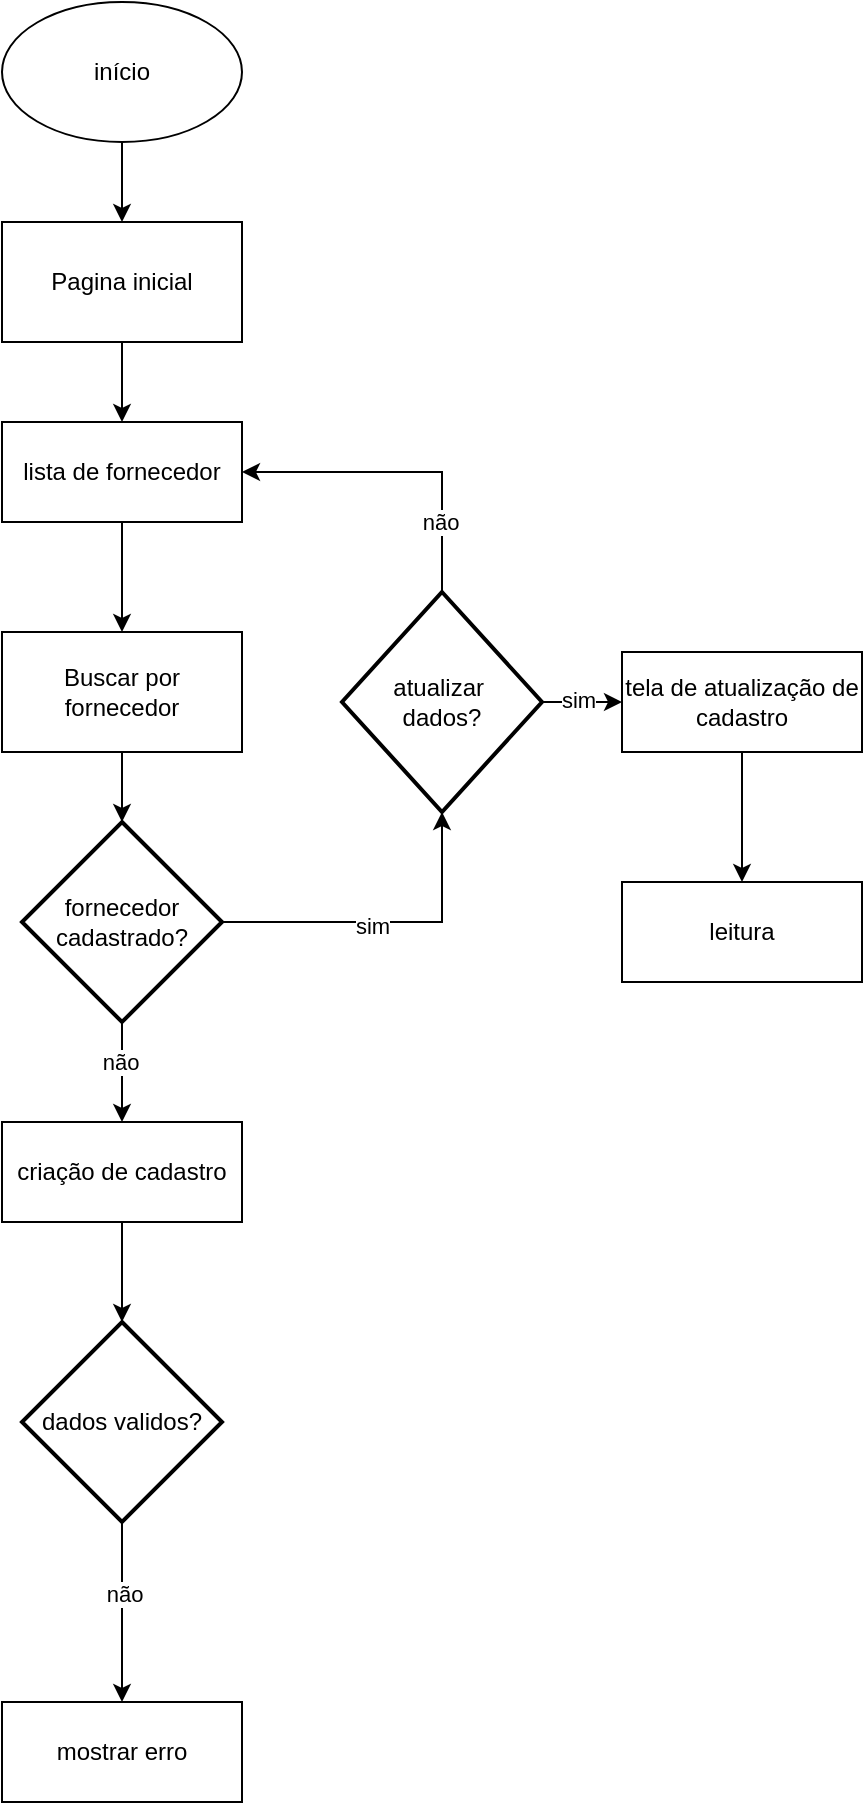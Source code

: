 <mxfile version="24.4.13" type="device">
  <diagram name="Página-1" id="fzBaSC32xhZnemHiDt31">
    <mxGraphModel dx="1434" dy="1941" grid="1" gridSize="10" guides="1" tooltips="1" connect="1" arrows="1" fold="1" page="1" pageScale="1" pageWidth="827" pageHeight="1169" math="0" shadow="0">
      <root>
        <mxCell id="0" />
        <mxCell id="1" parent="0" />
        <mxCell id="4hD5nL2gyvpo3hoIl7UX-3" value="" style="edgeStyle=orthogonalEdgeStyle;rounded=0;orthogonalLoop=1;jettySize=auto;html=1;" edge="1" parent="1" source="rr6VjP5Ene6Xwm0-y9D6-1" target="4hD5nL2gyvpo3hoIl7UX-2">
          <mxGeometry relative="1" as="geometry" />
        </mxCell>
        <mxCell id="rr6VjP5Ene6Xwm0-y9D6-1" value="início" style="ellipse;whiteSpace=wrap;html=1;" parent="1" vertex="1">
          <mxGeometry x="360" y="-90" width="120" height="70" as="geometry" />
        </mxCell>
        <mxCell id="4hD5nL2gyvpo3hoIl7UX-11" value="" style="edgeStyle=orthogonalEdgeStyle;rounded=0;orthogonalLoop=1;jettySize=auto;html=1;" edge="1" parent="1" source="rr6VjP5Ene6Xwm0-y9D6-3" target="4hD5nL2gyvpo3hoIl7UX-7">
          <mxGeometry relative="1" as="geometry" />
        </mxCell>
        <mxCell id="rr6VjP5Ene6Xwm0-y9D6-3" value="lista de fornecedor" style="rounded=0;whiteSpace=wrap;html=1;" parent="1" vertex="1">
          <mxGeometry x="360" y="120" width="120" height="50" as="geometry" />
        </mxCell>
        <mxCell id="rr6VjP5Ene6Xwm0-y9D6-15" value="" style="edgeStyle=orthogonalEdgeStyle;rounded=0;orthogonalLoop=1;jettySize=auto;html=1;" parent="1" source="rr6VjP5Ene6Xwm0-y9D6-9" target="rr6VjP5Ene6Xwm0-y9D6-14" edge="1">
          <mxGeometry relative="1" as="geometry" />
        </mxCell>
        <mxCell id="rr6VjP5Ene6Xwm0-y9D6-9" value="criação de cadastro" style="rounded=0;whiteSpace=wrap;html=1;" parent="1" vertex="1">
          <mxGeometry x="360" y="470" width="120" height="50" as="geometry" />
        </mxCell>
        <mxCell id="rr6VjP5Ene6Xwm0-y9D6-21" value="" style="edgeStyle=orthogonalEdgeStyle;rounded=0;orthogonalLoop=1;jettySize=auto;html=1;" parent="1" source="rr6VjP5Ene6Xwm0-y9D6-14" target="rr6VjP5Ene6Xwm0-y9D6-17" edge="1">
          <mxGeometry relative="1" as="geometry" />
        </mxCell>
        <mxCell id="rr6VjP5Ene6Xwm0-y9D6-22" value="não" style="edgeLabel;html=1;align=center;verticalAlign=middle;resizable=0;points=[];" parent="rr6VjP5Ene6Xwm0-y9D6-21" vertex="1" connectable="0">
          <mxGeometry x="-0.2" y="1" relative="1" as="geometry">
            <mxPoint as="offset" />
          </mxGeometry>
        </mxCell>
        <mxCell id="rr6VjP5Ene6Xwm0-y9D6-14" value="dados validos?" style="strokeWidth=2;html=1;shape=mxgraph.flowchart.decision;whiteSpace=wrap;" parent="1" vertex="1">
          <mxGeometry x="370" y="570" width="100" height="100" as="geometry" />
        </mxCell>
        <mxCell id="rr6VjP5Ene6Xwm0-y9D6-17" value="mostrar erro" style="rounded=0;whiteSpace=wrap;html=1;" parent="1" vertex="1">
          <mxGeometry x="360" y="760" width="120" height="50" as="geometry" />
        </mxCell>
        <mxCell id="F4eubXl1xYlK_T8jq5E7-7" value="" style="edgeStyle=orthogonalEdgeStyle;rounded=0;orthogonalLoop=1;jettySize=auto;html=1;" parent="1" source="F4eubXl1xYlK_T8jq5E7-4" target="F4eubXl1xYlK_T8jq5E7-6" edge="1">
          <mxGeometry relative="1" as="geometry" />
        </mxCell>
        <mxCell id="F4eubXl1xYlK_T8jq5E7-8" value="sim" style="edgeLabel;html=1;align=center;verticalAlign=middle;resizable=0;points=[];" parent="F4eubXl1xYlK_T8jq5E7-7" vertex="1" connectable="0">
          <mxGeometry x="-0.1" y="1" relative="1" as="geometry">
            <mxPoint as="offset" />
          </mxGeometry>
        </mxCell>
        <mxCell id="F4eubXl1xYlK_T8jq5E7-14" style="edgeStyle=orthogonalEdgeStyle;rounded=0;orthogonalLoop=1;jettySize=auto;html=1;entryX=1;entryY=0.5;entryDx=0;entryDy=0;" parent="1" source="F4eubXl1xYlK_T8jq5E7-4" target="rr6VjP5Ene6Xwm0-y9D6-3" edge="1">
          <mxGeometry relative="1" as="geometry">
            <Array as="points">
              <mxPoint x="580" y="145" />
            </Array>
          </mxGeometry>
        </mxCell>
        <mxCell id="F4eubXl1xYlK_T8jq5E7-15" value="não" style="edgeLabel;html=1;align=center;verticalAlign=middle;resizable=0;points=[];" parent="F4eubXl1xYlK_T8jq5E7-14" vertex="1" connectable="0">
          <mxGeometry x="-0.562" y="1" relative="1" as="geometry">
            <mxPoint as="offset" />
          </mxGeometry>
        </mxCell>
        <mxCell id="F4eubXl1xYlK_T8jq5E7-4" value="atualizar&amp;nbsp;&lt;div&gt;dados?&lt;/div&gt;" style="strokeWidth=2;html=1;shape=mxgraph.flowchart.decision;whiteSpace=wrap;" parent="1" vertex="1">
          <mxGeometry x="530" y="205" width="100" height="110" as="geometry" />
        </mxCell>
        <mxCell id="F4eubXl1xYlK_T8jq5E7-11" value="" style="edgeStyle=orthogonalEdgeStyle;rounded=0;orthogonalLoop=1;jettySize=auto;html=1;" parent="1" source="F4eubXl1xYlK_T8jq5E7-6" target="F4eubXl1xYlK_T8jq5E7-10" edge="1">
          <mxGeometry relative="1" as="geometry" />
        </mxCell>
        <mxCell id="F4eubXl1xYlK_T8jq5E7-6" value="tela de atualização de cadastro" style="rounded=0;whiteSpace=wrap;html=1;" parent="1" vertex="1">
          <mxGeometry x="670" y="235" width="120" height="50" as="geometry" />
        </mxCell>
        <mxCell id="F4eubXl1xYlK_T8jq5E7-10" value="leitura" style="rounded=0;whiteSpace=wrap;html=1;" parent="1" vertex="1">
          <mxGeometry x="670" y="350" width="120" height="50" as="geometry" />
        </mxCell>
        <mxCell id="4hD5nL2gyvpo3hoIl7UX-4" value="" style="edgeStyle=orthogonalEdgeStyle;rounded=0;orthogonalLoop=1;jettySize=auto;html=1;" edge="1" parent="1" source="4hD5nL2gyvpo3hoIl7UX-2" target="rr6VjP5Ene6Xwm0-y9D6-3">
          <mxGeometry relative="1" as="geometry" />
        </mxCell>
        <mxCell id="4hD5nL2gyvpo3hoIl7UX-2" value="Pagina inicial" style="rounded=0;whiteSpace=wrap;html=1;" vertex="1" parent="1">
          <mxGeometry x="360" y="20" width="120" height="60" as="geometry" />
        </mxCell>
        <mxCell id="4hD5nL2gyvpo3hoIl7UX-12" value="" style="edgeStyle=orthogonalEdgeStyle;rounded=0;orthogonalLoop=1;jettySize=auto;html=1;" edge="1" parent="1" source="4hD5nL2gyvpo3hoIl7UX-7" target="4hD5nL2gyvpo3hoIl7UX-8">
          <mxGeometry relative="1" as="geometry" />
        </mxCell>
        <mxCell id="4hD5nL2gyvpo3hoIl7UX-7" value="Buscar por fornecedor" style="rounded=0;whiteSpace=wrap;html=1;" vertex="1" parent="1">
          <mxGeometry x="360" y="225" width="120" height="60" as="geometry" />
        </mxCell>
        <mxCell id="4hD5nL2gyvpo3hoIl7UX-15" value="" style="edgeStyle=orthogonalEdgeStyle;rounded=0;orthogonalLoop=1;jettySize=auto;html=1;" edge="1" parent="1" source="4hD5nL2gyvpo3hoIl7UX-8" target="rr6VjP5Ene6Xwm0-y9D6-9">
          <mxGeometry relative="1" as="geometry" />
        </mxCell>
        <mxCell id="4hD5nL2gyvpo3hoIl7UX-16" value="não" style="edgeLabel;html=1;align=center;verticalAlign=middle;resizable=0;points=[];" vertex="1" connectable="0" parent="4hD5nL2gyvpo3hoIl7UX-15">
          <mxGeometry x="-0.2" y="-1" relative="1" as="geometry">
            <mxPoint as="offset" />
          </mxGeometry>
        </mxCell>
        <mxCell id="4hD5nL2gyvpo3hoIl7UX-8" value="fornecedor cadastrado?" style="strokeWidth=2;html=1;shape=mxgraph.flowchart.decision;whiteSpace=wrap;" vertex="1" parent="1">
          <mxGeometry x="370" y="320" width="100" height="100" as="geometry" />
        </mxCell>
        <mxCell id="4hD5nL2gyvpo3hoIl7UX-13" style="edgeStyle=orthogonalEdgeStyle;rounded=0;orthogonalLoop=1;jettySize=auto;html=1;entryX=0.5;entryY=1;entryDx=0;entryDy=0;entryPerimeter=0;" edge="1" parent="1" source="4hD5nL2gyvpo3hoIl7UX-8" target="F4eubXl1xYlK_T8jq5E7-4">
          <mxGeometry relative="1" as="geometry" />
        </mxCell>
        <mxCell id="4hD5nL2gyvpo3hoIl7UX-14" value="sim" style="edgeLabel;html=1;align=center;verticalAlign=middle;resizable=0;points=[];" vertex="1" connectable="0" parent="4hD5nL2gyvpo3hoIl7UX-13">
          <mxGeometry x="-0.091" y="-2" relative="1" as="geometry">
            <mxPoint as="offset" />
          </mxGeometry>
        </mxCell>
      </root>
    </mxGraphModel>
  </diagram>
</mxfile>
